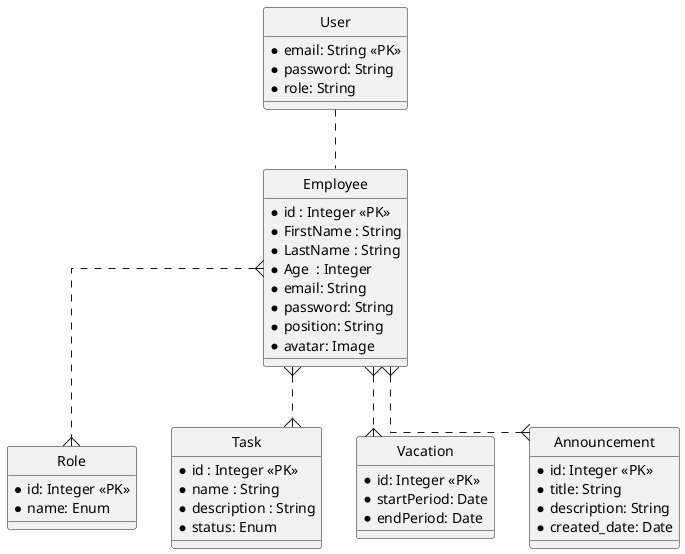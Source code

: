 @startuml

' hide the spot
hide circle

' avoid problems with angled crows feet
skinparam linetype ortho

entity "Role" as role{
    *id: Integer <<PK>>
    *name: Enum
}

entity "User" as user{
    *email: String <<PK>>
    *password: String
    *role: String
}

entity "Employee" as employee {
  *id : Integer <<PK>>
  *FirstName : String
  *LastName : String
  *Age  : Integer
  *email: String
  *password: String
  *position: String
  *avatar: Image
}

entity "Task" as task {
  *id : Integer <<PK>>
  *name : String
  *description : String
  *status: Enum
}

entity "Vacation" as vacation {
    *id: Integer <<PK>>
    *startPeriod: Date
    *endPeriod: Date
}

entity "Announcement" as announcement {
    *id: Integer <<PK>>
    *title: String
    *description: String
    *created_date: Date
}

employee }..{task
employee }..{role
user .. employee
employee }..{vacation
employee }..{announcement

@enduml